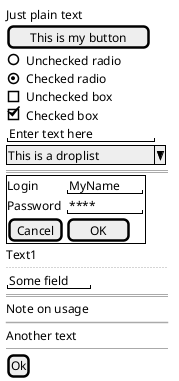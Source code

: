 http://plantuml.com/salt.html

@startuml
salt
{
  Just plain text
  [This is my button]
  ()  Unchecked radio
  (X) Checked radio
  []  Unchecked box
  [X] Checked box
  "Enter text here   "
  ^This is a droplist^
  ==
  {+
      Login    | "MyName   "
      Password | "****     "
      [Cancel] | [  OK   ]
  }
   Text1
    ..
    "Some field"
    ==
    Note on usage
    ~~
    Another text
    --
    [Ok]
}
@enduml

sfdsdf

@startuml
salt
{
  Just plainasdfasdf text
  [This is my button]
  ()  Unchecked radio
  (X) Checked radio
  []  Unchecked box
  [X] Checked box
  "Enter text here   "
  ^This is a droplist^
  ==
  {+
      Login    | "MyName   "
      Password | "****     "
      [Cancel] | [  OK   ]
  }
   Text1
    ..
    "Some field"
    ==
    Note on usage
    ~~
    Another text
    --
    [Ok]
}
@enduml
